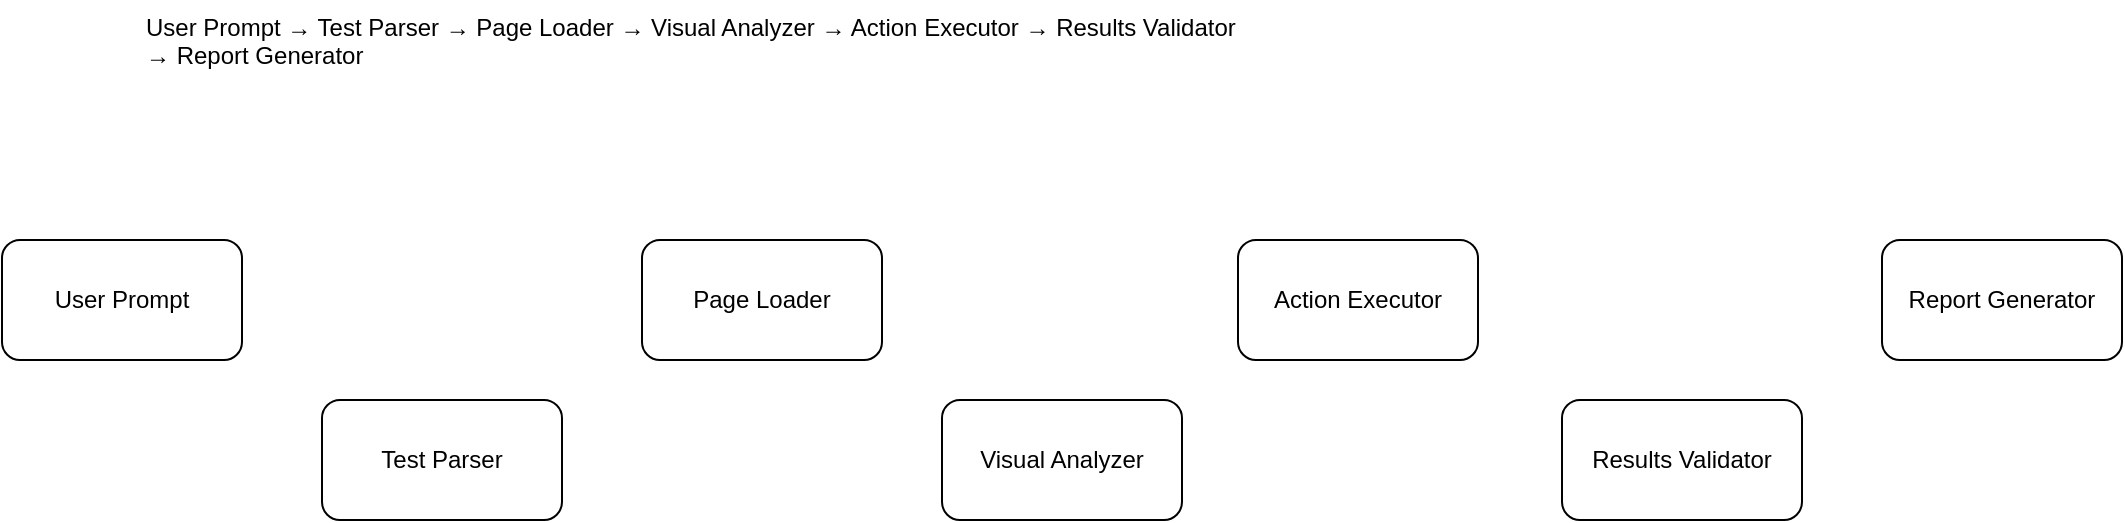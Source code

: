 <mxfile version="26.2.9">
  <diagram name="Page-1" id="VL-2uDHXxDPcgeuRqNnN">
    <mxGraphModel dx="1142" dy="622" grid="1" gridSize="10" guides="1" tooltips="1" connect="1" arrows="1" fold="1" page="1" pageScale="1" pageWidth="2336" pageHeight="1654" math="0" shadow="0">
      <root>
        <mxCell id="0" />
        <mxCell id="1" parent="0" />
        <mxCell id="sWroaXwxI8ualz-jEgBE-1" value="User Prompt → Test Parser → Page Loader → Visual Analyzer → Action Executor → Results Validator → Report Generator" style="text;whiteSpace=wrap;" vertex="1" parent="1">
          <mxGeometry x="560" y="170" width="560" height="50" as="geometry" />
        </mxCell>
        <mxCell id="sWroaXwxI8ualz-jEgBE-2" value="&lt;span style=&quot;text-align: left;&quot;&gt;User Prompt&lt;/span&gt;" style="rounded=1;whiteSpace=wrap;html=1;" vertex="1" parent="1">
          <mxGeometry x="490" y="290" width="120" height="60" as="geometry" />
        </mxCell>
        <mxCell id="sWroaXwxI8ualz-jEgBE-3" value="Test Parser" style="rounded=1;whiteSpace=wrap;html=1;" vertex="1" parent="1">
          <mxGeometry x="650" y="370" width="120" height="60" as="geometry" />
        </mxCell>
        <mxCell id="sWroaXwxI8ualz-jEgBE-4" value="Page Loader" style="rounded=1;whiteSpace=wrap;html=1;" vertex="1" parent="1">
          <mxGeometry x="810" y="290" width="120" height="60" as="geometry" />
        </mxCell>
        <mxCell id="sWroaXwxI8ualz-jEgBE-5" value="Visual Analyzer" style="rounded=1;whiteSpace=wrap;html=1;" vertex="1" parent="1">
          <mxGeometry x="960" y="370" width="120" height="60" as="geometry" />
        </mxCell>
        <mxCell id="sWroaXwxI8ualz-jEgBE-6" value="Action Executor" style="rounded=1;whiteSpace=wrap;html=1;" vertex="1" parent="1">
          <mxGeometry x="1108" y="290" width="120" height="60" as="geometry" />
        </mxCell>
        <mxCell id="sWroaXwxI8ualz-jEgBE-7" value="Results Validator" style="rounded=1;whiteSpace=wrap;html=1;" vertex="1" parent="1">
          <mxGeometry x="1270" y="370" width="120" height="60" as="geometry" />
        </mxCell>
        <mxCell id="sWroaXwxI8ualz-jEgBE-8" value="Report Generator" style="rounded=1;whiteSpace=wrap;html=1;" vertex="1" parent="1">
          <mxGeometry x="1430" y="290" width="120" height="60" as="geometry" />
        </mxCell>
      </root>
    </mxGraphModel>
  </diagram>
</mxfile>
